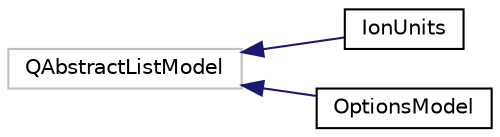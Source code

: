 digraph "Graphical Class Hierarchy"
{
  edge [fontname="Helvetica",fontsize="10",labelfontname="Helvetica",labelfontsize="10"];
  node [fontname="Helvetica",fontsize="10",shape=record];
  rankdir="LR";
  Node164 [label="QAbstractListModel",height=0.2,width=0.4,color="grey75", fillcolor="white", style="filled"];
  Node164 -> Node0 [dir="back",color="midnightblue",fontsize="10",style="solid",fontname="Helvetica"];
  Node0 [label="IonUnits",height=0.2,width=0.4,color="black", fillcolor="white", style="filled",URL="$d7/dab/class_ion_units.html",tooltip="Ion unit definitions. "];
  Node164 -> Node166 [dir="back",color="midnightblue",fontsize="10",style="solid",fontname="Helvetica"];
  Node166 [label="OptionsModel",height=0.2,width=0.4,color="black", fillcolor="white", style="filled",URL="$da/d1f/class_options_model.html",tooltip="Interface from Qt to configuration data structure for Ion client. "];
}
